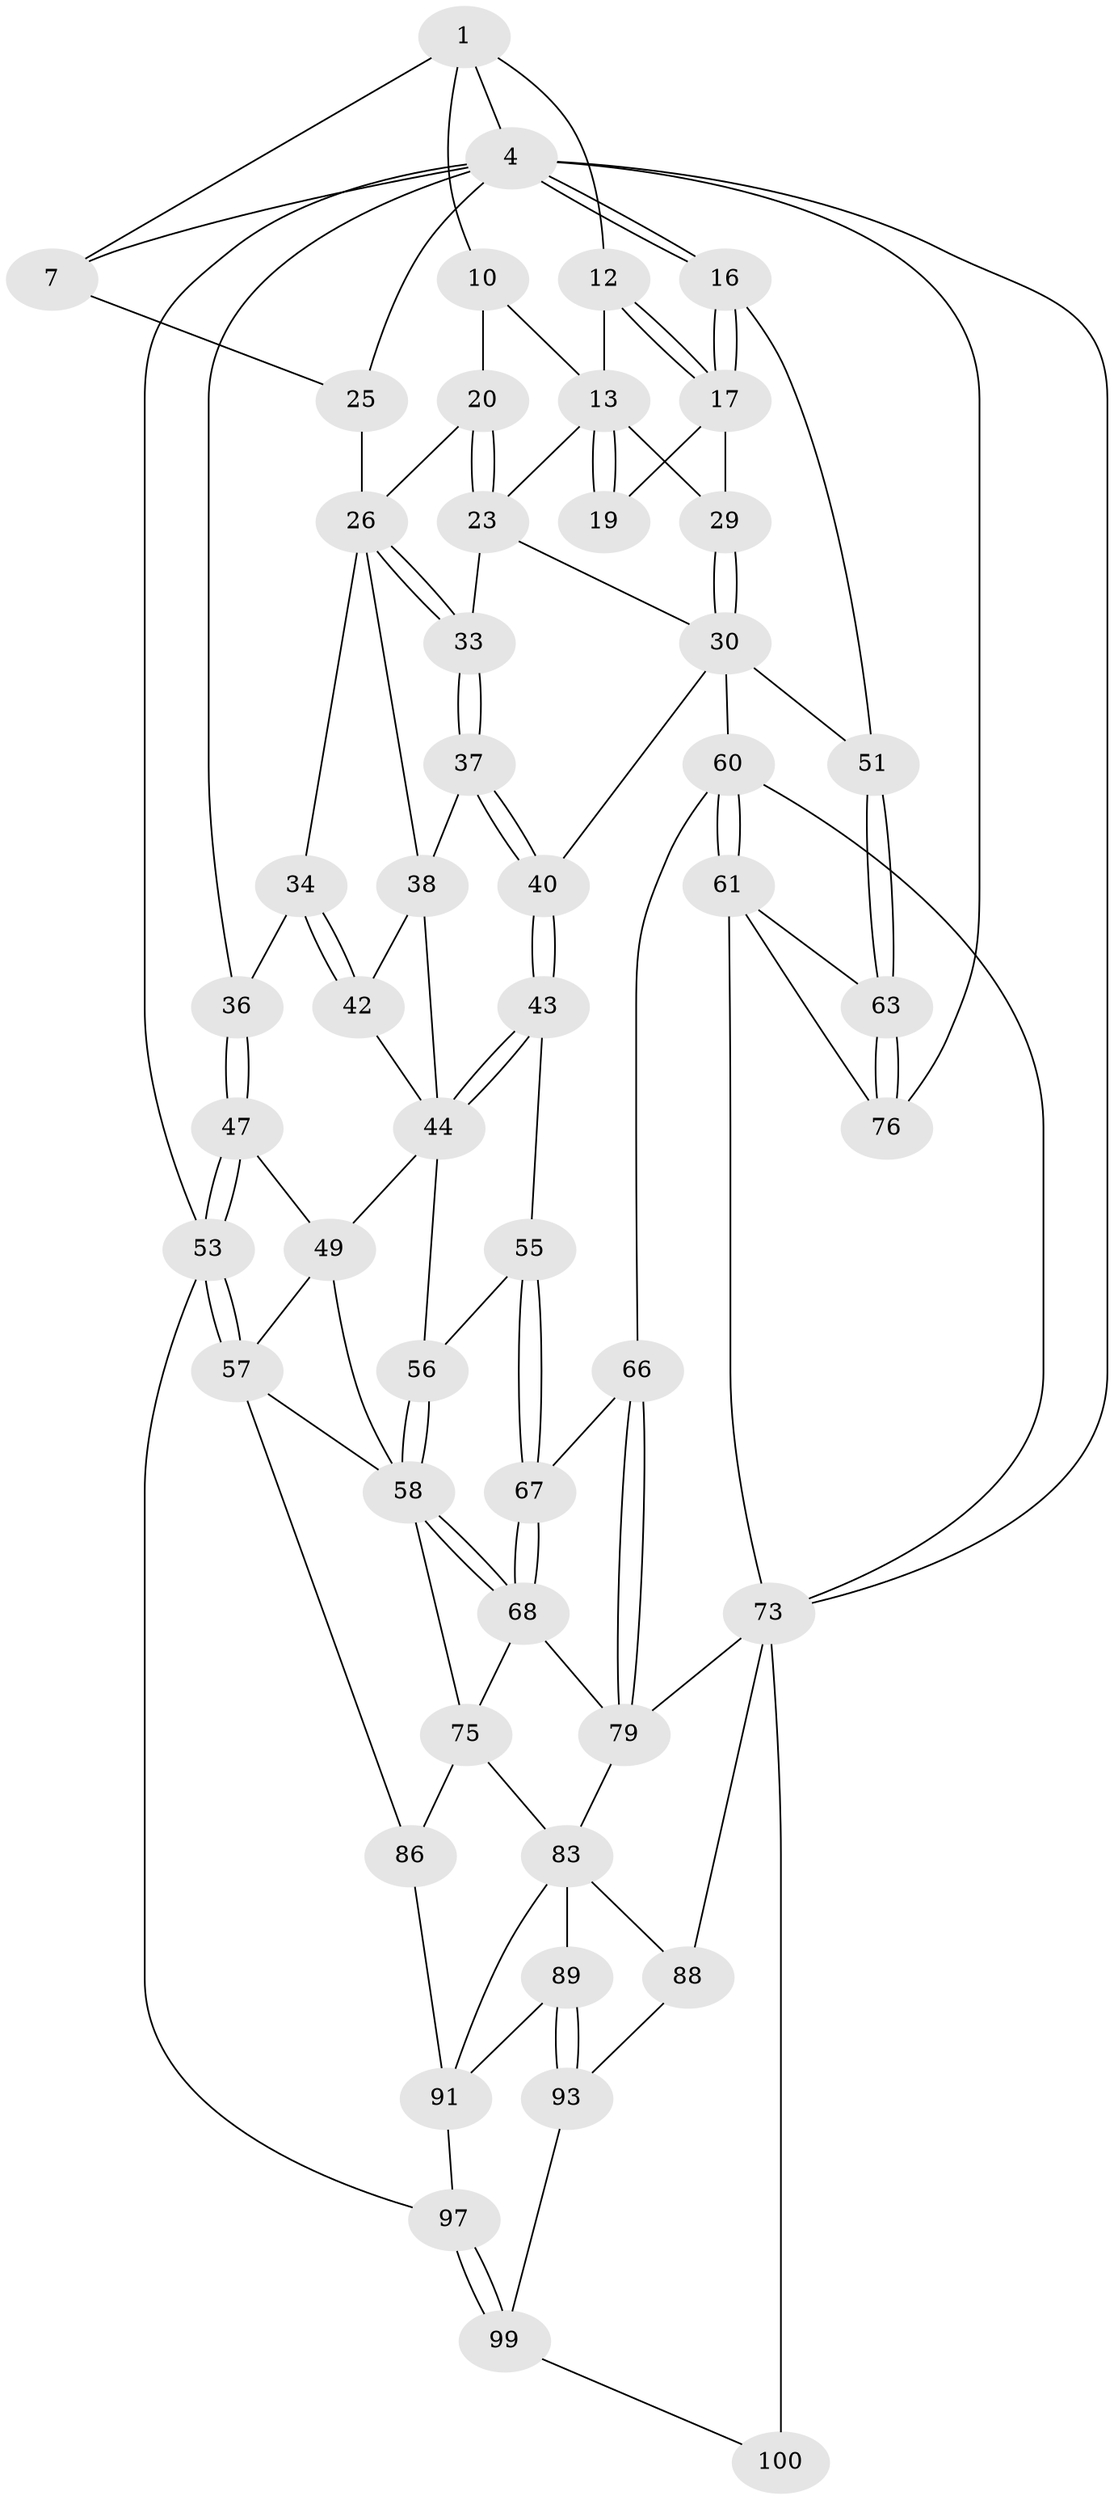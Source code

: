 // original degree distribution, {4: 0.23529411764705882, 5: 0.47058823529411764, 6: 0.2549019607843137, 3: 0.0392156862745098}
// Generated by graph-tools (version 1.1) at 2025/17/03/09/25 04:17:03]
// undirected, 51 vertices, 117 edges
graph export_dot {
graph [start="1"]
  node [color=gray90,style=filled];
  1 [pos="+0.5845973285484048+0",super="+2+8"];
  4 [pos="+1+0",super="+5+78"];
  7 [pos="+0.48121003104371607+0",super="+9"];
  10 [pos="+0.4195404670220178+0.10981972312857478",super="+11"];
  12 [pos="+0.7506924950146013+0"];
  13 [pos="+0.7389646353010529+0",super="+14"];
  16 [pos="+1+0.18889097778563876"];
  17 [pos="+0.9428847361668693+0.23176382578919008",super="+18"];
  19 [pos="+0.7842471669930808+0.1586389911527334"];
  20 [pos="+0.5287143233692073+0.14752082351063633",super="+21"];
  23 [pos="+0.5951396858862293+0.22653500562249723",super="+32"];
  25 [pos="+0.268651930740435+0.09621537376079692"];
  26 [pos="+0.46679314419492735+0.17602360842015108",super="+27"];
  29 [pos="+0.7985872108204607+0.33218929071228676"];
  30 [pos="+0.7770406497315822+0.38090499090481955",super="+52+31"];
  33 [pos="+0.5071023658865252+0.2709022877412714"];
  34 [pos="+0.24467742825329186+0.3129204542287023",super="+35"];
  36 [pos="+0+0"];
  37 [pos="+0.5017586747106316+0.28207941800138037"];
  38 [pos="+0.45419230302414+0.3220023841385543",super="+41"];
  40 [pos="+0.6514103717375391+0.45095593758076885"];
  42 [pos="+0.25179158414198427+0.32298255669447457"];
  43 [pos="+0.5680780871671439+0.44605940032575886"];
  44 [pos="+0.4586254946192448+0.356636734086212",super="+45"];
  47 [pos="+0+0.5723280394614939",super="+48"];
  49 [pos="+0.2628535664730196+0.46154742858902",super="+50"];
  51 [pos="+1+0.4770115095238827"];
  53 [pos="+0+0.6403882673045531",super="+54"];
  55 [pos="+0.4645620080714786+0.48764035913351533"];
  56 [pos="+0.41703603866719124+0.4831061658541483"];
  57 [pos="+0+0.6574234617613542",super="+70"];
  58 [pos="+0.38891254147592363+0.5927895571289553",super="+59"];
  60 [pos="+0.7106368720364619+0.5156137465068451",super="+65"];
  61 [pos="+0.8149393768841109+0.5495357360945705",super="+62+71"];
  63 [pos="+1+0.7007582932190043",super="+64"];
  66 [pos="+0.5730163317885809+0.6286216099211247"];
  67 [pos="+0.5133701650793977+0.6304114696963959"];
  68 [pos="+0.42963403678026163+0.6612538702161551",super="+74"];
  73 [pos="+0.790895122200022+0.8026848073535169",super="+81"];
  75 [pos="+0.3177021996850413+0.7359880511441214",super="+85"];
  76 [pos="+1+0.7943509998873519",super="+77"];
  79 [pos="+0.5645757502166365+0.7911020053691105",super="+80"];
  83 [pos="+0.4517749569553927+0.7999666231395766",super="+84+87"];
  86 [pos="+0.11814761051002284+0.8013668540904885"];
  88 [pos="+0.5390017691099166+0.8218390459840608",super="+92"];
  89 [pos="+0.45263880324503336+0.84630269276223",super="+90"];
  91 [pos="+0.33274674590805714+0.8418085109191047",super="+96"];
  93 [pos="+0.4772864282008412+0.9350882217098455",super="+98"];
  97 [pos="+0.14191676889406157+1"];
  99 [pos="+0.3782314649899514+1"];
  100 [pos="+0.4190443831587524+1"];
  1 -- 4;
  1 -- 12;
  1 -- 10;
  1 -- 7;
  4 -- 16;
  4 -- 16;
  4 -- 36;
  4 -- 7;
  4 -- 25;
  4 -- 53 [weight=2];
  4 -- 76 [weight=2];
  4 -- 73;
  7 -- 25;
  10 -- 20 [weight=2];
  10 -- 13;
  12 -- 13;
  12 -- 17;
  12 -- 17;
  13 -- 19 [weight=2];
  13 -- 19;
  13 -- 29;
  13 -- 23;
  16 -- 17;
  16 -- 17;
  16 -- 51;
  17 -- 19;
  17 -- 29;
  20 -- 23;
  20 -- 23;
  20 -- 26;
  23 -- 33;
  23 -- 30;
  25 -- 26;
  26 -- 33;
  26 -- 33;
  26 -- 34;
  26 -- 38;
  29 -- 30;
  29 -- 30;
  30 -- 51;
  30 -- 40;
  30 -- 60;
  33 -- 37;
  33 -- 37;
  34 -- 42;
  34 -- 42;
  34 -- 36;
  36 -- 47;
  36 -- 47;
  37 -- 38;
  37 -- 40;
  37 -- 40;
  38 -- 42;
  38 -- 44;
  40 -- 43;
  40 -- 43;
  42 -- 44;
  43 -- 44;
  43 -- 44;
  43 -- 55;
  44 -- 56;
  44 -- 49;
  47 -- 53;
  47 -- 53;
  47 -- 49;
  49 -- 58;
  49 -- 57;
  51 -- 63;
  51 -- 63;
  53 -- 57;
  53 -- 57;
  53 -- 97;
  55 -- 56;
  55 -- 67;
  55 -- 67;
  56 -- 58;
  56 -- 58;
  57 -- 58;
  57 -- 86;
  58 -- 68;
  58 -- 68;
  58 -- 75;
  60 -- 61;
  60 -- 61;
  60 -- 73;
  60 -- 66;
  61 -- 63 [weight=2];
  61 -- 73;
  61 -- 76;
  63 -- 76;
  63 -- 76;
  66 -- 67;
  66 -- 79;
  66 -- 79;
  67 -- 68;
  67 -- 68;
  68 -- 75;
  68 -- 79;
  73 -- 100 [weight=2];
  73 -- 88 [weight=2];
  73 -- 79;
  75 -- 83;
  75 -- 86;
  79 -- 83;
  83 -- 91;
  83 -- 88;
  83 -- 89;
  86 -- 91;
  88 -- 93;
  89 -- 93 [weight=2];
  89 -- 93;
  89 -- 91;
  91 -- 97;
  93 -- 99;
  97 -- 99;
  97 -- 99;
  99 -- 100;
}
